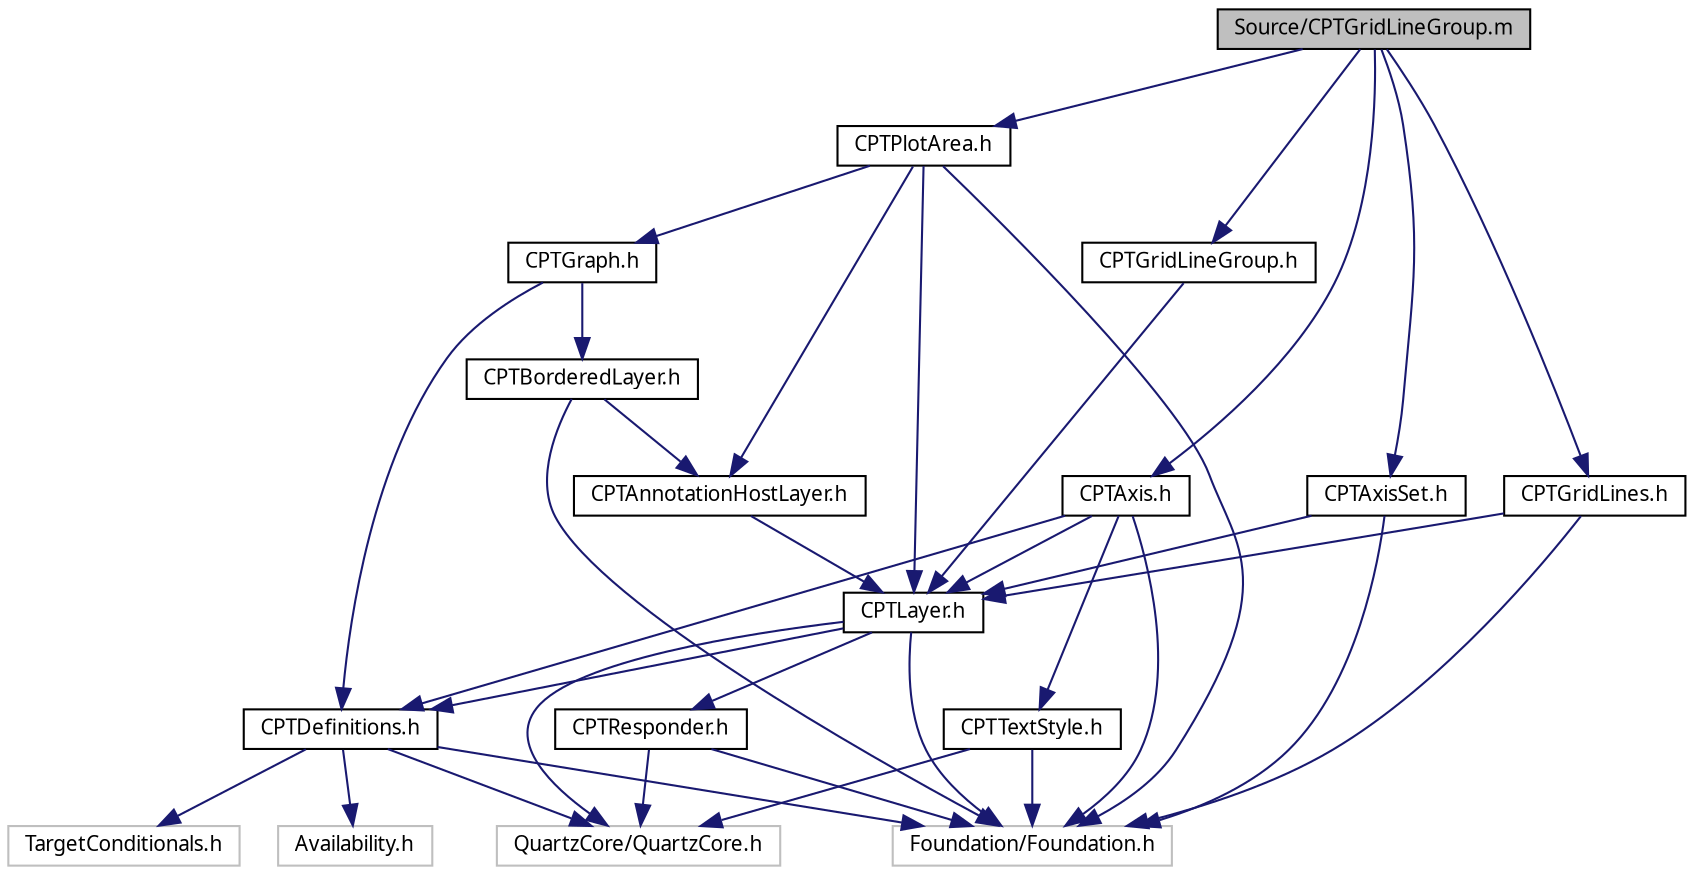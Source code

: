 digraph G
{
  bgcolor="transparent";
  edge [fontname="Lucinda Grande",fontsize="10",labelfontname="Lucinda Grande",labelfontsize="10"];
  node [fontname="Lucinda Grande",fontsize="10",shape=record];
  Node1 [label="Source/CPTGridLineGroup.m",height=0.2,width=0.4,color="black", fillcolor="grey75", style="filled" fontcolor="black"];
  Node1 -> Node2 [color="midnightblue",fontsize="10",style="solid",fontname="Lucinda Grande"];
  Node2 [label="CPTGridLineGroup.h",height=0.2,width=0.4,color="black",URL="$_c_p_t_grid_line_group_8h.html"];
  Node2 -> Node3 [color="midnightblue",fontsize="10",style="solid",fontname="Lucinda Grande"];
  Node3 [label="CPTLayer.h",height=0.2,width=0.4,color="black",URL="$_c_p_t_layer_8h.html"];
  Node3 -> Node4 [color="midnightblue",fontsize="10",style="solid",fontname="Lucinda Grande"];
  Node4 [label="CPTResponder.h",height=0.2,width=0.4,color="black",URL="$_c_p_t_responder_8h.html"];
  Node4 -> Node5 [color="midnightblue",fontsize="10",style="solid",fontname="Lucinda Grande"];
  Node5 [label="QuartzCore/QuartzCore.h",height=0.2,width=0.4,color="grey75"];
  Node4 -> Node6 [color="midnightblue",fontsize="10",style="solid",fontname="Lucinda Grande"];
  Node6 [label="Foundation/Foundation.h",height=0.2,width=0.4,color="grey75"];
  Node3 -> Node6 [color="midnightblue",fontsize="10",style="solid",fontname="Lucinda Grande"];
  Node3 -> Node5 [color="midnightblue",fontsize="10",style="solid",fontname="Lucinda Grande"];
  Node3 -> Node7 [color="midnightblue",fontsize="10",style="solid",fontname="Lucinda Grande"];
  Node7 [label="CPTDefinitions.h",height=0.2,width=0.4,color="black",URL="$_c_p_t_definitions_8h.html"];
  Node7 -> Node5 [color="midnightblue",fontsize="10",style="solid",fontname="Lucinda Grande"];
  Node7 -> Node8 [color="midnightblue",fontsize="10",style="solid",fontname="Lucinda Grande"];
  Node8 [label="Availability.h",height=0.2,width=0.4,color="grey75"];
  Node7 -> Node9 [color="midnightblue",fontsize="10",style="solid",fontname="Lucinda Grande"];
  Node9 [label="TargetConditionals.h",height=0.2,width=0.4,color="grey75"];
  Node7 -> Node6 [color="midnightblue",fontsize="10",style="solid",fontname="Lucinda Grande"];
  Node1 -> Node10 [color="midnightblue",fontsize="10",style="solid",fontname="Lucinda Grande"];
  Node10 [label="CPTAxis.h",height=0.2,width=0.4,color="black",URL="$_c_p_t_axis_8h.html"];
  Node10 -> Node7 [color="midnightblue",fontsize="10",style="solid",fontname="Lucinda Grande"];
  Node10 -> Node3 [color="midnightblue",fontsize="10",style="solid",fontname="Lucinda Grande"];
  Node10 -> Node11 [color="midnightblue",fontsize="10",style="solid",fontname="Lucinda Grande"];
  Node11 [label="CPTTextStyle.h",height=0.2,width=0.4,color="black",URL="$_c_p_t_text_style_8h.html"];
  Node11 -> Node5 [color="midnightblue",fontsize="10",style="solid",fontname="Lucinda Grande"];
  Node11 -> Node6 [color="midnightblue",fontsize="10",style="solid",fontname="Lucinda Grande"];
  Node10 -> Node6 [color="midnightblue",fontsize="10",style="solid",fontname="Lucinda Grande"];
  Node1 -> Node12 [color="midnightblue",fontsize="10",style="solid",fontname="Lucinda Grande"];
  Node12 [label="CPTAxisSet.h",height=0.2,width=0.4,color="black",URL="$_c_p_t_axis_set_8h.html"];
  Node12 -> Node6 [color="midnightblue",fontsize="10",style="solid",fontname="Lucinda Grande"];
  Node12 -> Node3 [color="midnightblue",fontsize="10",style="solid",fontname="Lucinda Grande"];
  Node1 -> Node13 [color="midnightblue",fontsize="10",style="solid",fontname="Lucinda Grande"];
  Node13 [label="CPTGridLines.h",height=0.2,width=0.4,color="black",URL="$_c_p_t_grid_lines_8h.html"];
  Node13 -> Node6 [color="midnightblue",fontsize="10",style="solid",fontname="Lucinda Grande"];
  Node13 -> Node3 [color="midnightblue",fontsize="10",style="solid",fontname="Lucinda Grande"];
  Node1 -> Node14 [color="midnightblue",fontsize="10",style="solid",fontname="Lucinda Grande"];
  Node14 [label="CPTPlotArea.h",height=0.2,width=0.4,color="black",URL="$_c_p_t_plot_area_8h.html"];
  Node14 -> Node15 [color="midnightblue",fontsize="10",style="solid",fontname="Lucinda Grande"];
  Node15 [label="CPTGraph.h",height=0.2,width=0.4,color="black",URL="$_c_p_t_graph_8h.html"];
  Node15 -> Node16 [color="midnightblue",fontsize="10",style="solid",fontname="Lucinda Grande"];
  Node16 [label="CPTBorderedLayer.h",height=0.2,width=0.4,color="black",URL="$_c_p_t_bordered_layer_8h.html"];
  Node16 -> Node6 [color="midnightblue",fontsize="10",style="solid",fontname="Lucinda Grande"];
  Node16 -> Node17 [color="midnightblue",fontsize="10",style="solid",fontname="Lucinda Grande"];
  Node17 [label="CPTAnnotationHostLayer.h",height=0.2,width=0.4,color="black",URL="$_c_p_t_annotation_host_layer_8h.html"];
  Node17 -> Node3 [color="midnightblue",fontsize="10",style="solid",fontname="Lucinda Grande"];
  Node15 -> Node7 [color="midnightblue",fontsize="10",style="solid",fontname="Lucinda Grande"];
  Node14 -> Node3 [color="midnightblue",fontsize="10",style="solid",fontname="Lucinda Grande"];
  Node14 -> Node6 [color="midnightblue",fontsize="10",style="solid",fontname="Lucinda Grande"];
  Node14 -> Node17 [color="midnightblue",fontsize="10",style="solid",fontname="Lucinda Grande"];
}
